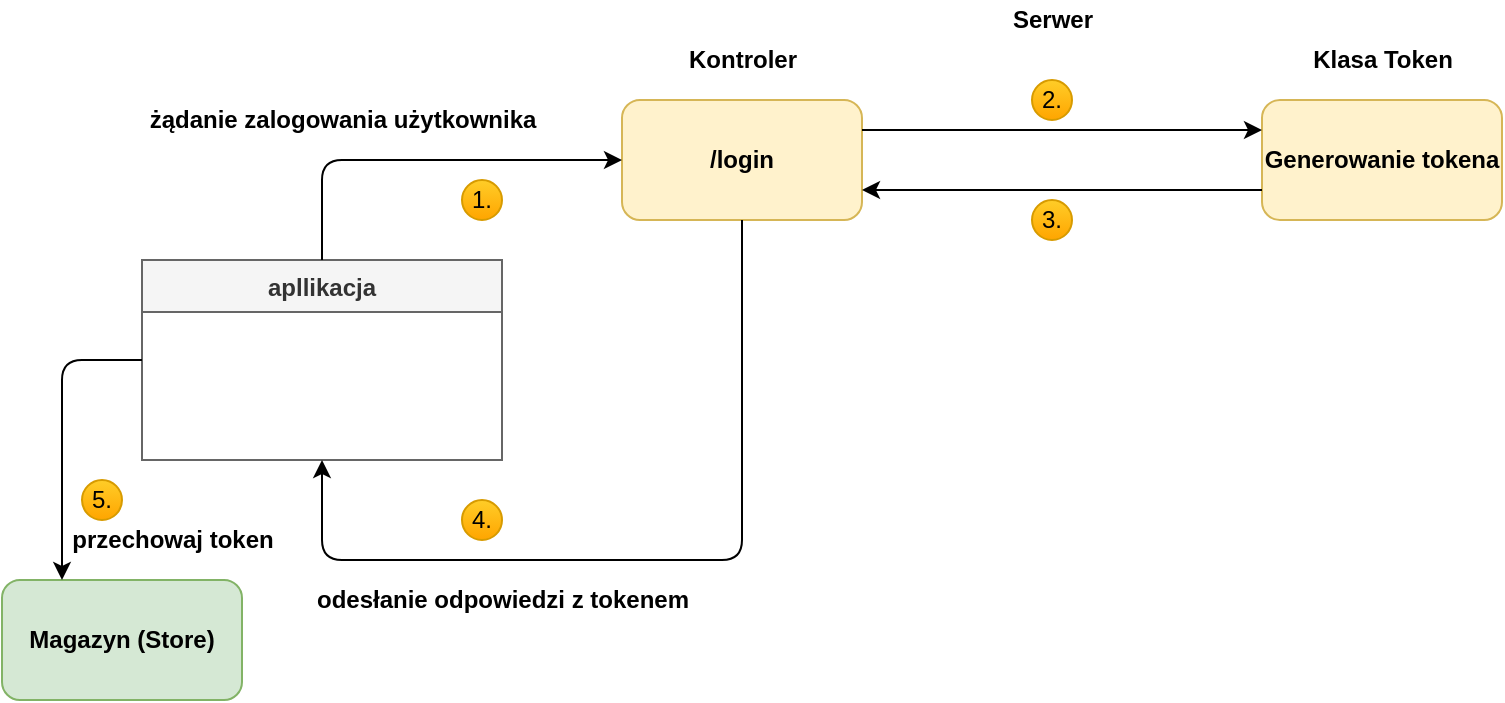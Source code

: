 <mxfile version="14.7.7" type="device"><diagram id="upenqPP5nKr6oiGV2fF6" name="Page-1"><mxGraphModel dx="868" dy="488" grid="1" gridSize="10" guides="1" tooltips="1" connect="1" arrows="1" fold="1" page="1" pageScale="1" pageWidth="827" pageHeight="1169" math="0" shadow="0"><root><mxCell id="0"/><mxCell id="1" parent="0"/><mxCell id="RqBCeQZPiqtWFAdhhbP8-1" value="apllikacja" style="swimlane;fontStyle=1;childLayout=stackLayout;horizontal=1;startSize=26;horizontalStack=0;resizeParent=1;resizeParentMax=0;resizeLast=0;collapsible=1;marginBottom=0;fillColor=#f5f5f5;strokeColor=#666666;fontColor=#333333;" vertex="1" parent="1"><mxGeometry x="80" y="150" width="180" height="100" as="geometry"/></mxCell><mxCell id="RqBCeQZPiqtWFAdhhbP8-5" value="&lt;b&gt;/login&lt;/b&gt;" style="rounded=1;whiteSpace=wrap;html=1;fillColor=#fff2cc;strokeColor=#d6b656;" vertex="1" parent="1"><mxGeometry x="320" y="70" width="120" height="60" as="geometry"/></mxCell><mxCell id="RqBCeQZPiqtWFAdhhbP8-6" value="" style="endArrow=classic;html=1;exitX=0.5;exitY=0;exitDx=0;exitDy=0;entryX=0;entryY=0.5;entryDx=0;entryDy=0;edgeStyle=elbowEdgeStyle;" edge="1" parent="1" source="RqBCeQZPiqtWFAdhhbP8-1" target="RqBCeQZPiqtWFAdhhbP8-5"><mxGeometry width="50" height="50" relative="1" as="geometry"><mxPoint x="90" y="100" as="sourcePoint"/><mxPoint x="140" y="50" as="targetPoint"/><Array as="points"><mxPoint x="170" y="130"/></Array></mxGeometry></mxCell><mxCell id="RqBCeQZPiqtWFAdhhbP8-7" value="&lt;b&gt;żądanie zalogowania użytkownika&lt;/b&gt;" style="text;html=1;align=center;verticalAlign=middle;resizable=0;points=[];autosize=1;strokeColor=none;" vertex="1" parent="1"><mxGeometry x="75" y="70" width="210" height="20" as="geometry"/></mxCell><mxCell id="RqBCeQZPiqtWFAdhhbP8-8" value="&lt;b&gt;Serwer&lt;/b&gt;" style="text;html=1;align=center;verticalAlign=middle;resizable=0;points=[];autosize=1;strokeColor=none;" vertex="1" parent="1"><mxGeometry x="505" y="20" width="60" height="20" as="geometry"/></mxCell><mxCell id="RqBCeQZPiqtWFAdhhbP8-9" value="" style="endArrow=classic;html=1;exitX=0.5;exitY=1;exitDx=0;exitDy=0;entryX=0.5;entryY=1;entryDx=0;entryDy=0;edgeStyle=elbowEdgeStyle;" edge="1" parent="1" source="RqBCeQZPiqtWFAdhhbP8-5" target="RqBCeQZPiqtWFAdhhbP8-1"><mxGeometry width="50" height="50" relative="1" as="geometry"><mxPoint x="270" y="400" as="sourcePoint"/><mxPoint x="320" y="350" as="targetPoint"/><Array as="points"><mxPoint x="310" y="300"/><mxPoint x="380" y="190"/></Array></mxGeometry></mxCell><mxCell id="RqBCeQZPiqtWFAdhhbP8-10" value="&lt;b&gt;odesłanie odpowiedzi z tokenem&lt;/b&gt;" style="text;html=1;align=center;verticalAlign=middle;resizable=0;points=[];autosize=1;strokeColor=none;" vertex="1" parent="1"><mxGeometry x="160" y="310" width="200" height="20" as="geometry"/></mxCell><mxCell id="RqBCeQZPiqtWFAdhhbP8-11" value="1." style="ellipse;whiteSpace=wrap;html=1;aspect=fixed;fillColor=#ffcd28;strokeColor=#d79b00;gradientColor=#ffa500;" vertex="1" parent="1"><mxGeometry x="240" y="110" width="20" height="20" as="geometry"/></mxCell><mxCell id="RqBCeQZPiqtWFAdhhbP8-13" value="&lt;b&gt;Generowanie tokena&lt;/b&gt;" style="rounded=1;whiteSpace=wrap;html=1;fillColor=#fff2cc;strokeColor=#d6b656;" vertex="1" parent="1"><mxGeometry x="640" y="70" width="120" height="60" as="geometry"/></mxCell><mxCell id="RqBCeQZPiqtWFAdhhbP8-14" value="" style="endArrow=classic;html=1;entryX=0;entryY=0.25;entryDx=0;entryDy=0;exitX=1;exitY=0.25;exitDx=0;exitDy=0;" edge="1" parent="1" source="RqBCeQZPiqtWFAdhhbP8-5" target="RqBCeQZPiqtWFAdhhbP8-13"><mxGeometry width="50" height="50" relative="1" as="geometry"><mxPoint x="390" y="180" as="sourcePoint"/><mxPoint x="440" y="130" as="targetPoint"/></mxGeometry></mxCell><mxCell id="RqBCeQZPiqtWFAdhhbP8-15" value="" style="endArrow=classic;html=1;exitX=0;exitY=0.75;exitDx=0;exitDy=0;entryX=1;entryY=0.75;entryDx=0;entryDy=0;" edge="1" parent="1" source="RqBCeQZPiqtWFAdhhbP8-13" target="RqBCeQZPiqtWFAdhhbP8-5"><mxGeometry width="50" height="50" relative="1" as="geometry"><mxPoint x="390" y="180" as="sourcePoint"/><mxPoint x="440" y="130" as="targetPoint"/></mxGeometry></mxCell><mxCell id="RqBCeQZPiqtWFAdhhbP8-16" value="&lt;b&gt;Kontroler&lt;/b&gt;" style="text;html=1;align=center;verticalAlign=middle;resizable=0;points=[];autosize=1;strokeColor=none;" vertex="1" parent="1"><mxGeometry x="345" y="40" width="70" height="20" as="geometry"/></mxCell><mxCell id="RqBCeQZPiqtWFAdhhbP8-17" value="&lt;b&gt;Klasa Token&lt;/b&gt;" style="text;html=1;align=center;verticalAlign=middle;resizable=0;points=[];autosize=1;strokeColor=none;" vertex="1" parent="1"><mxGeometry x="655" y="40" width="90" height="20" as="geometry"/></mxCell><mxCell id="RqBCeQZPiqtWFAdhhbP8-18" value="2." style="ellipse;whiteSpace=wrap;html=1;aspect=fixed;gradientColor=#ffa500;fillColor=#ffcd28;strokeColor=#d79b00;" vertex="1" parent="1"><mxGeometry x="525" y="60" width="20" height="20" as="geometry"/></mxCell><mxCell id="RqBCeQZPiqtWFAdhhbP8-19" value="3." style="ellipse;whiteSpace=wrap;html=1;aspect=fixed;gradientColor=#ffa500;fillColor=#ffcd28;strokeColor=#d79b00;" vertex="1" parent="1"><mxGeometry x="525" y="120" width="20" height="20" as="geometry"/></mxCell><mxCell id="RqBCeQZPiqtWFAdhhbP8-20" value="4." style="ellipse;whiteSpace=wrap;html=1;aspect=fixed;gradientColor=#ffa500;fillColor=#ffcd28;strokeColor=#d79b00;" vertex="1" parent="1"><mxGeometry x="240" y="270" width="20" height="20" as="geometry"/></mxCell><mxCell id="RqBCeQZPiqtWFAdhhbP8-21" value="5." style="ellipse;whiteSpace=wrap;html=1;aspect=fixed;gradientColor=#ffa500;fillColor=#ffcd28;strokeColor=#d79b00;" vertex="1" parent="1"><mxGeometry x="50" y="260" width="20" height="20" as="geometry"/></mxCell><mxCell id="RqBCeQZPiqtWFAdhhbP8-22" value="&lt;b&gt;Magazyn (Store)&lt;/b&gt;" style="rounded=1;whiteSpace=wrap;html=1;fillColor=#d5e8d4;strokeColor=#82b366;" vertex="1" parent="1"><mxGeometry x="10" y="310" width="120" height="60" as="geometry"/></mxCell><mxCell id="RqBCeQZPiqtWFAdhhbP8-23" value="" style="endArrow=classic;html=1;exitX=0;exitY=0.5;exitDx=0;exitDy=0;entryX=0.25;entryY=0;entryDx=0;entryDy=0;edgeStyle=elbowEdgeStyle;" edge="1" parent="1" source="RqBCeQZPiqtWFAdhhbP8-1" target="RqBCeQZPiqtWFAdhhbP8-22"><mxGeometry width="50" height="50" relative="1" as="geometry"><mxPoint x="390" y="280" as="sourcePoint"/><mxPoint x="440" y="230" as="targetPoint"/><Array as="points"><mxPoint x="40" y="260"/></Array></mxGeometry></mxCell><mxCell id="RqBCeQZPiqtWFAdhhbP8-24" value="&lt;b&gt;przechowaj token&lt;/b&gt;" style="text;html=1;align=center;verticalAlign=middle;resizable=0;points=[];autosize=1;strokeColor=none;" vertex="1" parent="1"><mxGeometry x="35" y="280" width="120" height="20" as="geometry"/></mxCell><mxCell id="RqBCeQZPiqtWFAdhhbP8-25" style="edgeStyle=elbowEdgeStyle;rounded=0;orthogonalLoop=1;jettySize=auto;html=1;exitX=1;exitY=0.5;exitDx=0;exitDy=0;" edge="1" parent="1" source="RqBCeQZPiqtWFAdhhbP8-21" target="RqBCeQZPiqtWFAdhhbP8-21"><mxGeometry relative="1" as="geometry"/></mxCell></root></mxGraphModel></diagram></mxfile>
